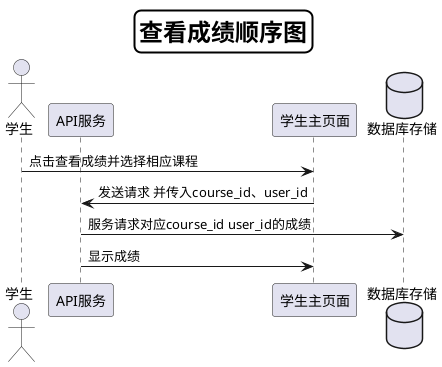 @startuml
skinparam titleBorderRoundCorner 15
skinparam titleBorderThickness 2
skinparam titleBorderColor #Black
skinparam titleFontSize 24
Title 查看成绩顺序图

actor 学生
participant  API服务
participant  学生主页面
database 数据库存储
学生-> 学生主页面:点击查看成绩并选择相应课程
学生主页面->API服务:发送请求 并传入course_id、user_id
API服务->数据库存储:服务请求对应course_id user_id的成绩
API服务->学生主页面:显示成绩
@enduml
